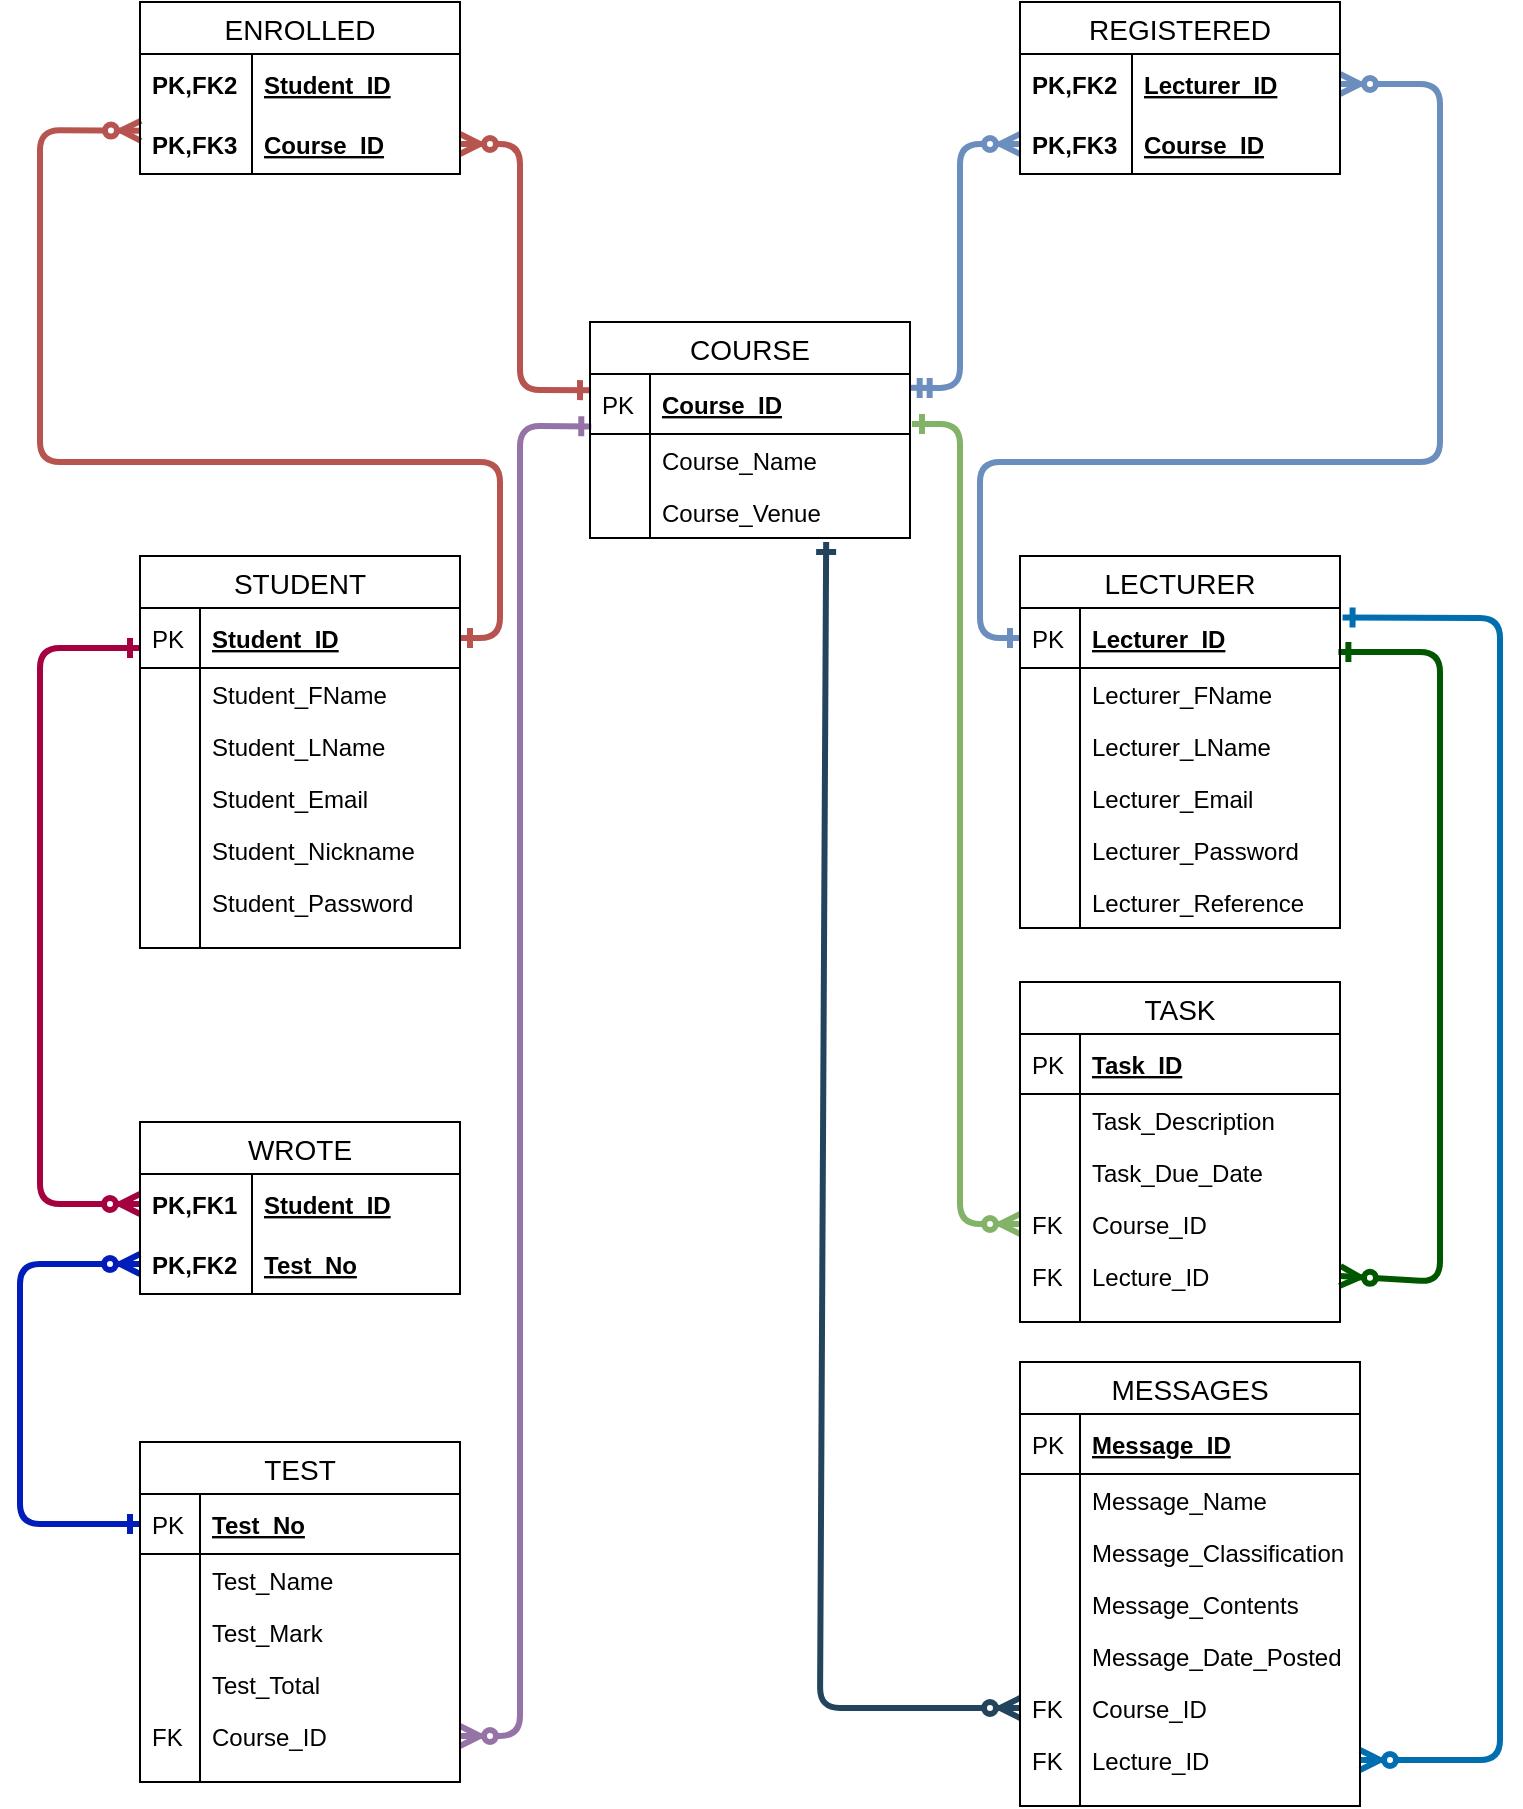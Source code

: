 <mxfile version="12.6.5" type="device"><diagram id="_vfQ7lBHhyUM1yDh3elb" name="Page-1"><mxGraphModel dx="1024" dy="632" grid="1" gridSize="10" guides="1" tooltips="1" connect="1" arrows="1" fold="1" page="1" pageScale="1" pageWidth="850" pageHeight="1100" math="0" shadow="0"><root><mxCell id="0"/><mxCell id="1" parent="0"/><mxCell id="uqM5qE4JS-SVv10I1whn-66" value="" style="fontSize=12;html=1;endArrow=ERone;endFill=1;startArrow=ERzeroToMany;startFill=1;exitX=0.003;exitY=1.28;exitDx=0;exitDy=0;entryX=1;entryY=0.5;entryDx=0;entryDy=0;strokeWidth=3;fillColor=#f8cecc;strokeColor=#b85450;exitPerimeter=0;" parent="1" target="uqM5qE4JS-SVv10I1whn-2" edge="1"><mxGeometry width="100" height="100" relative="1" as="geometry"><mxPoint x="130.48" y="274.4" as="sourcePoint"/><mxPoint x="360" y="530" as="targetPoint"/><Array as="points"><mxPoint x="80" y="274"/><mxPoint x="80" y="440"/><mxPoint x="310" y="440"/><mxPoint x="310" y="528"/></Array></mxGeometry></mxCell><mxCell id="uqM5qE4JS-SVv10I1whn-68" value="" style="fontSize=12;html=1;endArrow=ERone;endFill=1;startArrow=ERzeroToMany;startFill=1;entryX=0;entryY=0.269;entryDx=0;entryDy=0;exitX=1;exitY=0.5;exitDx=0;exitDy=0;entryPerimeter=0;strokeWidth=3;fillColor=#f8cecc;strokeColor=#b85450;" parent="1" source="uqM5qE4JS-SVv10I1whn-55" target="uqM5qE4JS-SVv10I1whn-40" edge="1"><mxGeometry width="100" height="100" relative="1" as="geometry"><mxPoint x="380" y="807" as="sourcePoint"/><mxPoint x="380" y="530" as="targetPoint"/><Array as="points"><mxPoint x="320" y="281"/><mxPoint x="320" y="404"/></Array></mxGeometry></mxCell><mxCell id="uqM5qE4JS-SVv10I1whn-69" value="" style="fontSize=12;html=1;endArrow=ERone;endFill=1;startArrow=ERzeroToMany;startFill=1;exitX=1;exitY=0.5;exitDx=0;exitDy=0;entryX=0;entryY=0.5;entryDx=0;entryDy=0;strokeWidth=3;fillColor=#dae8fc;strokeColor=#6c8ebf;" parent="1" source="uqM5qE4JS-SVv10I1whn-144" target="uqM5qE4JS-SVv10I1whn-23" edge="1"><mxGeometry width="100" height="100" relative="1" as="geometry"><mxPoint x="750" y="527" as="sourcePoint"/><mxPoint x="730" y="520" as="targetPoint"/><Array as="points"><mxPoint x="780" y="251"/><mxPoint x="780" y="440"/><mxPoint x="550" y="440"/><mxPoint x="550" y="528"/></Array></mxGeometry></mxCell><mxCell id="uqM5qE4JS-SVv10I1whn-70" value="" style="fontSize=12;html=1;endArrow=ERmandOne;endFill=0;startArrow=ERzeroToMany;startFill=1;entryX=0.999;entryY=0.231;entryDx=0;entryDy=0;exitX=0;exitY=0.5;exitDx=0;exitDy=0;entryPerimeter=0;strokeWidth=3;fillColor=#dae8fc;strokeColor=#6c8ebf;" parent="1" source="uqM5qE4JS-SVv10I1whn-62" target="uqM5qE4JS-SVv10I1whn-40" edge="1"><mxGeometry width="100" height="100" relative="1" as="geometry"><mxPoint x="515" y="557" as="sourcePoint"/><mxPoint x="580" y="410" as="targetPoint"/><Array as="points"><mxPoint x="540" y="281"/><mxPoint x="540" y="403"/></Array></mxGeometry></mxCell><mxCell id="uqM5qE4JS-SVv10I1whn-84" value="" style="fontSize=12;html=1;endArrow=ERzeroToMany;startArrow=ERone;strokeWidth=3;fillColor=#d5e8d4;strokeColor=#82b366;entryX=0;entryY=0.5;entryDx=0;entryDy=0;startFill=0;" parent="1" target="uqM5qE4JS-SVv10I1whn-82" edge="1"><mxGeometry width="100" height="100" relative="1" as="geometry"><mxPoint x="516" y="421" as="sourcePoint"/><mxPoint x="480" y="550" as="targetPoint"/><Array as="points"><mxPoint x="540" y="421"/><mxPoint x="540" y="821"/></Array></mxGeometry></mxCell><mxCell id="uqM5qE4JS-SVv10I1whn-105" value="" style="fontSize=12;html=1;endArrow=ERone;endFill=1;startArrow=ERzeroToMany;startFill=1;exitX=0;exitY=0.5;exitDx=0;exitDy=0;strokeWidth=3;fillColor=#0050ef;strokeColor=#001DBC;entryX=0;entryY=0.5;entryDx=0;entryDy=0;" parent="1" source="uqM5qE4JS-SVv10I1whn-101" target="uqM5qE4JS-SVv10I1whn-86" edge="1"><mxGeometry width="100" height="100" relative="1" as="geometry"><mxPoint x="110" y="900" as="sourcePoint"/><mxPoint x="90" y="1000" as="targetPoint"/><Array as="points"><mxPoint x="70" y="841"/><mxPoint x="70" y="971"/></Array></mxGeometry></mxCell><mxCell id="uqM5qE4JS-SVv10I1whn-106" value="" style="fontSize=12;html=1;endArrow=ERone;endFill=1;startArrow=ERzeroToMany;startFill=1;exitX=0;exitY=0.5;exitDx=0;exitDy=0;strokeWidth=3;fillColor=#d80073;strokeColor=#A50040;" parent="1" source="uqM5qE4JS-SVv10I1whn-99" edge="1"><mxGeometry width="100" height="100" relative="1" as="geometry"><mxPoint x="130" y="816" as="sourcePoint"/><mxPoint x="130" y="533.0" as="targetPoint"/><Array as="points"><mxPoint x="80" y="811"/><mxPoint x="80" y="533"/></Array></mxGeometry></mxCell><mxCell id="uqM5qE4JS-SVv10I1whn-108" value="" style="fontSize=12;html=1;endArrow=ERzeroToMany;startArrow=ERone;exitX=0.004;exitY=0.873;exitDx=0;exitDy=0;exitPerimeter=0;strokeWidth=3;fillColor=#e1d5e7;strokeColor=#9673a6;startFill=0;entryX=1;entryY=0.5;entryDx=0;entryDy=0;" parent="1" source="uqM5qE4JS-SVv10I1whn-40" target="uqM5qE4JS-SVv10I1whn-109" edge="1"><mxGeometry width="100" height="100" relative="1" as="geometry"><mxPoint x="530.0" y="580" as="sourcePoint"/><mxPoint x="320" y="1080" as="targetPoint"/><Array as="points"><mxPoint x="320" y="422"/><mxPoint x="320" y="910"/><mxPoint x="320" y="1077"/></Array></mxGeometry></mxCell><mxCell id="uqM5qE4JS-SVv10I1whn-113" value="" style="fontSize=12;html=1;endArrow=ERone;endFill=1;startArrow=ERzeroToMany;startFill=1;entryX=0.995;entryY=0.732;entryDx=0;entryDy=0;entryPerimeter=0;exitX=1;exitY=0.5;exitDx=0;exitDy=0;strokeWidth=3;fillColor=#008a00;strokeColor=#005700;" parent="1" source="uqM5qE4JS-SVv10I1whn-111" target="uqM5qE4JS-SVv10I1whn-23" edge="1"><mxGeometry width="100" height="100" relative="1" as="geometry"><mxPoint x="740" y="730" as="sourcePoint"/><mxPoint x="760" y="539" as="targetPoint"/><Array as="points"><mxPoint x="780" y="850"/><mxPoint x="780" y="535"/></Array></mxGeometry></mxCell><mxCell id="uqM5qE4JS-SVv10I1whn-39" value="COURSE" style="swimlane;fontStyle=0;childLayout=stackLayout;horizontal=1;startSize=26;horizontalStack=0;resizeParent=1;resizeParentMax=0;resizeLast=0;collapsible=1;marginBottom=0;align=center;fontSize=14;" parent="1" vertex="1"><mxGeometry x="355" y="370" width="160" height="108" as="geometry"/></mxCell><mxCell id="uqM5qE4JS-SVv10I1whn-40" value="Course_ID" style="shape=partialRectangle;top=0;left=0;right=0;bottom=1;align=left;verticalAlign=middle;fillColor=none;spacingLeft=34;spacingRight=4;overflow=hidden;rotatable=0;points=[[0,0.5],[1,0.5]];portConstraint=eastwest;dropTarget=0;fontStyle=5;fontSize=12;" parent="uqM5qE4JS-SVv10I1whn-39" vertex="1"><mxGeometry y="26" width="160" height="30" as="geometry"/></mxCell><mxCell id="uqM5qE4JS-SVv10I1whn-41" value="PK" style="shape=partialRectangle;top=0;left=0;bottom=0;fillColor=none;align=left;verticalAlign=middle;spacingLeft=4;spacingRight=4;overflow=hidden;rotatable=0;points=[];portConstraint=eastwest;part=1;fontSize=12;" parent="uqM5qE4JS-SVv10I1whn-40" vertex="1" connectable="0"><mxGeometry width="30" height="30" as="geometry"/></mxCell><mxCell id="uqM5qE4JS-SVv10I1whn-42" value="Course_Name" style="shape=partialRectangle;top=0;left=0;right=0;bottom=0;align=left;verticalAlign=top;fillColor=none;spacingLeft=34;spacingRight=4;overflow=hidden;rotatable=0;points=[[0,0.5],[1,0.5]];portConstraint=eastwest;dropTarget=0;fontSize=12;" parent="uqM5qE4JS-SVv10I1whn-39" vertex="1"><mxGeometry y="56" width="160" height="26" as="geometry"/></mxCell><mxCell id="uqM5qE4JS-SVv10I1whn-43" value="" style="shape=partialRectangle;top=0;left=0;bottom=0;fillColor=none;align=left;verticalAlign=top;spacingLeft=4;spacingRight=4;overflow=hidden;rotatable=0;points=[];portConstraint=eastwest;part=1;fontSize=12;" parent="uqM5qE4JS-SVv10I1whn-42" vertex="1" connectable="0"><mxGeometry width="30" height="26" as="geometry"/></mxCell><mxCell id="uqM5qE4JS-SVv10I1whn-46" value="Course_Venue" style="shape=partialRectangle;top=0;left=0;right=0;bottom=0;align=left;verticalAlign=top;fillColor=none;spacingLeft=34;spacingRight=4;overflow=hidden;rotatable=0;points=[[0,0.5],[1,0.5]];portConstraint=eastwest;dropTarget=0;fontSize=12;" parent="uqM5qE4JS-SVv10I1whn-39" vertex="1"><mxGeometry y="82" width="160" height="26" as="geometry"/></mxCell><mxCell id="uqM5qE4JS-SVv10I1whn-47" value="" style="shape=partialRectangle;top=0;left=0;bottom=0;fillColor=none;align=left;verticalAlign=top;spacingLeft=4;spacingRight=4;overflow=hidden;rotatable=0;points=[];portConstraint=eastwest;part=1;fontSize=12;" parent="uqM5qE4JS-SVv10I1whn-46" vertex="1" connectable="0"><mxGeometry width="30" height="26" as="geometry"/></mxCell><mxCell id="uqM5qE4JS-SVv10I1whn-52" value="ENROLLED" style="swimlane;fontStyle=0;childLayout=stackLayout;horizontal=1;startSize=26;horizontalStack=0;resizeParent=1;resizeParentMax=0;resizeLast=0;collapsible=1;marginBottom=0;align=center;fontSize=14;" parent="1" vertex="1"><mxGeometry x="130" y="210" width="160" height="86" as="geometry"/></mxCell><mxCell id="uqM5qE4JS-SVv10I1whn-147" value="Student_ID" style="shape=partialRectangle;top=0;left=0;right=0;bottom=0;align=left;verticalAlign=middle;fillColor=none;spacingLeft=60;spacingRight=4;overflow=hidden;rotatable=0;points=[[0,0.5],[1,0.5]];portConstraint=eastwest;dropTarget=0;fontStyle=5;fontSize=12;" parent="uqM5qE4JS-SVv10I1whn-52" vertex="1"><mxGeometry y="26" width="160" height="30" as="geometry"/></mxCell><mxCell id="uqM5qE4JS-SVv10I1whn-148" value="PK,FK2" style="shape=partialRectangle;fontStyle=1;top=0;left=0;bottom=0;fillColor=none;align=left;verticalAlign=middle;spacingLeft=4;spacingRight=4;overflow=hidden;rotatable=0;points=[];portConstraint=eastwest;part=1;fontSize=12;" parent="uqM5qE4JS-SVv10I1whn-147" vertex="1" connectable="0"><mxGeometry width="56" height="30" as="geometry"/></mxCell><mxCell id="uqM5qE4JS-SVv10I1whn-55" value="Course_ID" style="shape=partialRectangle;top=0;left=0;right=0;bottom=1;align=left;verticalAlign=middle;fillColor=none;spacingLeft=60;spacingRight=4;overflow=hidden;rotatable=0;points=[[0,0.5],[1,0.5]];portConstraint=eastwest;dropTarget=0;fontStyle=5;fontSize=12;" parent="uqM5qE4JS-SVv10I1whn-52" vertex="1"><mxGeometry y="56" width="160" height="30" as="geometry"/></mxCell><mxCell id="uqM5qE4JS-SVv10I1whn-56" value="PK,FK3" style="shape=partialRectangle;fontStyle=1;top=0;left=0;bottom=0;fillColor=none;align=left;verticalAlign=middle;spacingLeft=4;spacingRight=4;overflow=hidden;rotatable=0;points=[];portConstraint=eastwest;part=1;fontSize=12;" parent="uqM5qE4JS-SVv10I1whn-55" vertex="1" connectable="0"><mxGeometry width="56" height="30" as="geometry"/></mxCell><mxCell id="uqM5qE4JS-SVv10I1whn-1" value="STUDENT" style="swimlane;fontStyle=0;childLayout=stackLayout;horizontal=1;startSize=26;horizontalStack=0;resizeParent=1;resizeParentMax=0;resizeLast=0;collapsible=1;marginBottom=0;align=center;fontSize=14;" parent="1" vertex="1"><mxGeometry x="130" y="487" width="160" height="196" as="geometry"/></mxCell><mxCell id="uqM5qE4JS-SVv10I1whn-2" value="Student_ID" style="shape=partialRectangle;top=0;left=0;right=0;bottom=1;align=left;verticalAlign=middle;fillColor=none;spacingLeft=34;spacingRight=4;overflow=hidden;rotatable=0;points=[[0,0.5],[1,0.5]];portConstraint=eastwest;dropTarget=0;fontStyle=5;fontSize=12;" parent="uqM5qE4JS-SVv10I1whn-1" vertex="1"><mxGeometry y="26" width="160" height="30" as="geometry"/></mxCell><mxCell id="uqM5qE4JS-SVv10I1whn-3" value="PK" style="shape=partialRectangle;top=0;left=0;bottom=0;fillColor=none;align=left;verticalAlign=middle;spacingLeft=4;spacingRight=4;overflow=hidden;rotatable=0;points=[];portConstraint=eastwest;part=1;fontSize=12;" parent="uqM5qE4JS-SVv10I1whn-2" vertex="1" connectable="0"><mxGeometry width="30" height="30" as="geometry"/></mxCell><mxCell id="uqM5qE4JS-SVv10I1whn-4" value="Student_FName" style="shape=partialRectangle;top=0;left=0;right=0;bottom=0;align=left;verticalAlign=top;fillColor=none;spacingLeft=34;spacingRight=4;overflow=hidden;rotatable=0;points=[[0,0.5],[1,0.5]];portConstraint=eastwest;dropTarget=0;fontSize=12;" parent="uqM5qE4JS-SVv10I1whn-1" vertex="1"><mxGeometry y="56" width="160" height="26" as="geometry"/></mxCell><mxCell id="uqM5qE4JS-SVv10I1whn-5" value="" style="shape=partialRectangle;top=0;left=0;bottom=0;fillColor=none;align=left;verticalAlign=top;spacingLeft=4;spacingRight=4;overflow=hidden;rotatable=0;points=[];portConstraint=eastwest;part=1;fontSize=12;" parent="uqM5qE4JS-SVv10I1whn-4" vertex="1" connectable="0"><mxGeometry width="30" height="26" as="geometry"/></mxCell><mxCell id="uqM5qE4JS-SVv10I1whn-6" value="Student_LName" style="shape=partialRectangle;top=0;left=0;right=0;bottom=0;align=left;verticalAlign=top;fillColor=none;spacingLeft=34;spacingRight=4;overflow=hidden;rotatable=0;points=[[0,0.5],[1,0.5]];portConstraint=eastwest;dropTarget=0;fontSize=12;" parent="uqM5qE4JS-SVv10I1whn-1" vertex="1"><mxGeometry y="82" width="160" height="26" as="geometry"/></mxCell><mxCell id="uqM5qE4JS-SVv10I1whn-7" value="" style="shape=partialRectangle;top=0;left=0;bottom=0;fillColor=none;align=left;verticalAlign=top;spacingLeft=4;spacingRight=4;overflow=hidden;rotatable=0;points=[];portConstraint=eastwest;part=1;fontSize=12;" parent="uqM5qE4JS-SVv10I1whn-6" vertex="1" connectable="0"><mxGeometry width="30" height="26" as="geometry"/></mxCell><mxCell id="uqM5qE4JS-SVv10I1whn-168" value="Student_Email" style="shape=partialRectangle;top=0;left=0;right=0;bottom=0;align=left;verticalAlign=top;fillColor=none;spacingLeft=34;spacingRight=4;overflow=hidden;rotatable=0;points=[[0,0.5],[1,0.5]];portConstraint=eastwest;dropTarget=0;fontSize=12;" parent="uqM5qE4JS-SVv10I1whn-1" vertex="1"><mxGeometry y="108" width="160" height="26" as="geometry"/></mxCell><mxCell id="uqM5qE4JS-SVv10I1whn-169" value="" style="shape=partialRectangle;top=0;left=0;bottom=0;fillColor=none;align=left;verticalAlign=top;spacingLeft=4;spacingRight=4;overflow=hidden;rotatable=0;points=[];portConstraint=eastwest;part=1;fontSize=12;" parent="uqM5qE4JS-SVv10I1whn-168" vertex="1" connectable="0"><mxGeometry width="30" height="26" as="geometry"/></mxCell><mxCell id="uqM5qE4JS-SVv10I1whn-18" value="Student_Nickname" style="shape=partialRectangle;top=0;left=0;right=0;bottom=0;align=left;verticalAlign=top;fillColor=none;spacingLeft=34;spacingRight=4;overflow=hidden;rotatable=0;points=[[0,0.5],[1,0.5]];portConstraint=eastwest;dropTarget=0;fontSize=12;" parent="uqM5qE4JS-SVv10I1whn-1" vertex="1"><mxGeometry y="134" width="160" height="26" as="geometry"/></mxCell><mxCell id="uqM5qE4JS-SVv10I1whn-19" value="" style="shape=partialRectangle;top=0;left=0;bottom=0;fillColor=none;align=left;verticalAlign=top;spacingLeft=4;spacingRight=4;overflow=hidden;rotatable=0;points=[];portConstraint=eastwest;part=1;fontSize=12;" parent="uqM5qE4JS-SVv10I1whn-18" vertex="1" connectable="0"><mxGeometry width="30" height="26" as="geometry"/></mxCell><mxCell id="uqM5qE4JS-SVv10I1whn-14" value="Student_Password" style="shape=partialRectangle;top=0;left=0;right=0;bottom=0;align=left;verticalAlign=top;fillColor=none;spacingLeft=34;spacingRight=4;overflow=hidden;rotatable=0;points=[[0,0.5],[1,0.5]];portConstraint=eastwest;dropTarget=0;fontSize=12;" parent="uqM5qE4JS-SVv10I1whn-1" vertex="1"><mxGeometry y="160" width="160" height="26" as="geometry"/></mxCell><mxCell id="uqM5qE4JS-SVv10I1whn-15" value="" style="shape=partialRectangle;top=0;left=0;bottom=0;fillColor=none;align=left;verticalAlign=top;spacingLeft=4;spacingRight=4;overflow=hidden;rotatable=0;points=[];portConstraint=eastwest;part=1;fontSize=12;" parent="uqM5qE4JS-SVv10I1whn-14" vertex="1" connectable="0"><mxGeometry width="30" height="26" as="geometry"/></mxCell><mxCell id="uqM5qE4JS-SVv10I1whn-10" value="" style="shape=partialRectangle;top=0;left=0;right=0;bottom=0;align=left;verticalAlign=top;fillColor=none;spacingLeft=34;spacingRight=4;overflow=hidden;rotatable=0;points=[[0,0.5],[1,0.5]];portConstraint=eastwest;dropTarget=0;fontSize=12;" parent="uqM5qE4JS-SVv10I1whn-1" vertex="1"><mxGeometry y="186" width="160" height="10" as="geometry"/></mxCell><mxCell id="uqM5qE4JS-SVv10I1whn-11" value="" style="shape=partialRectangle;top=0;left=0;bottom=0;fillColor=none;align=left;verticalAlign=top;spacingLeft=4;spacingRight=4;overflow=hidden;rotatable=0;points=[];portConstraint=eastwest;part=1;fontSize=12;" parent="uqM5qE4JS-SVv10I1whn-10" vertex="1" connectable="0"><mxGeometry width="30" height="10" as="geometry"/></mxCell><mxCell id="uqM5qE4JS-SVv10I1whn-59" value="REGISTERED" style="swimlane;fontStyle=0;childLayout=stackLayout;horizontal=1;startSize=26;horizontalStack=0;resizeParent=1;resizeParentMax=0;resizeLast=0;collapsible=1;marginBottom=0;align=center;fontSize=14;" parent="1" vertex="1"><mxGeometry x="570" y="210" width="160" height="86" as="geometry"/></mxCell><mxCell id="uqM5qE4JS-SVv10I1whn-144" value="Lecturer_ID" style="shape=partialRectangle;top=0;left=0;right=0;bottom=0;align=left;verticalAlign=middle;fillColor=none;spacingLeft=60;spacingRight=4;overflow=hidden;rotatable=0;points=[[0,0.5],[1,0.5]];portConstraint=eastwest;dropTarget=0;fontStyle=5;fontSize=12;" parent="uqM5qE4JS-SVv10I1whn-59" vertex="1"><mxGeometry y="26" width="160" height="30" as="geometry"/></mxCell><mxCell id="uqM5qE4JS-SVv10I1whn-145" value="PK,FK2" style="shape=partialRectangle;fontStyle=1;top=0;left=0;bottom=0;fillColor=none;align=left;verticalAlign=middle;spacingLeft=4;spacingRight=4;overflow=hidden;rotatable=0;points=[];portConstraint=eastwest;part=1;fontSize=12;" parent="uqM5qE4JS-SVv10I1whn-144" vertex="1" connectable="0"><mxGeometry width="56" height="30" as="geometry"/></mxCell><mxCell id="uqM5qE4JS-SVv10I1whn-62" value="Course_ID" style="shape=partialRectangle;top=0;left=0;right=0;bottom=1;align=left;verticalAlign=middle;fillColor=none;spacingLeft=60;spacingRight=4;overflow=hidden;rotatable=0;points=[[0,0.5],[1,0.5]];portConstraint=eastwest;dropTarget=0;fontStyle=5;fontSize=12;" parent="uqM5qE4JS-SVv10I1whn-59" vertex="1"><mxGeometry y="56" width="160" height="30" as="geometry"/></mxCell><mxCell id="uqM5qE4JS-SVv10I1whn-63" value="PK,FK3" style="shape=partialRectangle;fontStyle=1;top=0;left=0;bottom=0;fillColor=none;align=left;verticalAlign=middle;spacingLeft=4;spacingRight=4;overflow=hidden;rotatable=0;points=[];portConstraint=eastwest;part=1;fontSize=12;" parent="uqM5qE4JS-SVv10I1whn-62" vertex="1" connectable="0"><mxGeometry width="56" height="30" as="geometry"/></mxCell><mxCell id="uqM5qE4JS-SVv10I1whn-22" value="LECTURER" style="swimlane;fontStyle=0;childLayout=stackLayout;horizontal=1;startSize=26;horizontalStack=0;resizeParent=1;resizeParentMax=0;resizeLast=0;collapsible=1;marginBottom=0;align=center;fontSize=14;" parent="1" vertex="1"><mxGeometry x="570" y="487" width="160" height="186" as="geometry"/></mxCell><mxCell id="uqM5qE4JS-SVv10I1whn-23" value="Lecturer_ID" style="shape=partialRectangle;top=0;left=0;right=0;bottom=1;align=left;verticalAlign=middle;fillColor=none;spacingLeft=34;spacingRight=4;overflow=hidden;rotatable=0;points=[[0,0.5],[1,0.5]];portConstraint=eastwest;dropTarget=0;fontStyle=5;fontSize=12;" parent="uqM5qE4JS-SVv10I1whn-22" vertex="1"><mxGeometry y="26" width="160" height="30" as="geometry"/></mxCell><mxCell id="uqM5qE4JS-SVv10I1whn-24" value="PK" style="shape=partialRectangle;top=0;left=0;bottom=0;fillColor=none;align=left;verticalAlign=middle;spacingLeft=4;spacingRight=4;overflow=hidden;rotatable=0;points=[];portConstraint=eastwest;part=1;fontSize=12;" parent="uqM5qE4JS-SVv10I1whn-23" vertex="1" connectable="0"><mxGeometry width="30" height="30" as="geometry"/></mxCell><mxCell id="uqM5qE4JS-SVv10I1whn-25" value="Lecturer_FName" style="shape=partialRectangle;top=0;left=0;right=0;bottom=0;align=left;verticalAlign=top;fillColor=none;spacingLeft=34;spacingRight=4;overflow=hidden;rotatable=0;points=[[0,0.5],[1,0.5]];portConstraint=eastwest;dropTarget=0;fontSize=12;" parent="uqM5qE4JS-SVv10I1whn-22" vertex="1"><mxGeometry y="56" width="160" height="26" as="geometry"/></mxCell><mxCell id="uqM5qE4JS-SVv10I1whn-26" value="" style="shape=partialRectangle;top=0;left=0;bottom=0;fillColor=none;align=left;verticalAlign=top;spacingLeft=4;spacingRight=4;overflow=hidden;rotatable=0;points=[];portConstraint=eastwest;part=1;fontSize=12;" parent="uqM5qE4JS-SVv10I1whn-25" vertex="1" connectable="0"><mxGeometry width="30" height="26" as="geometry"/></mxCell><mxCell id="uqM5qE4JS-SVv10I1whn-27" value="Lecturer_LName" style="shape=partialRectangle;top=0;left=0;right=0;bottom=0;align=left;verticalAlign=top;fillColor=none;spacingLeft=34;spacingRight=4;overflow=hidden;rotatable=0;points=[[0,0.5],[1,0.5]];portConstraint=eastwest;dropTarget=0;fontSize=12;" parent="uqM5qE4JS-SVv10I1whn-22" vertex="1"><mxGeometry y="82" width="160" height="26" as="geometry"/></mxCell><mxCell id="uqM5qE4JS-SVv10I1whn-28" value="" style="shape=partialRectangle;top=0;left=0;bottom=0;fillColor=none;align=left;verticalAlign=top;spacingLeft=4;spacingRight=4;overflow=hidden;rotatable=0;points=[];portConstraint=eastwest;part=1;fontSize=12;" parent="uqM5qE4JS-SVv10I1whn-27" vertex="1" connectable="0"><mxGeometry width="30" height="26" as="geometry"/></mxCell><mxCell id="uqM5qE4JS-SVv10I1whn-170" value="Lecturer_Email" style="shape=partialRectangle;top=0;left=0;right=0;bottom=0;align=left;verticalAlign=top;fillColor=none;spacingLeft=34;spacingRight=4;overflow=hidden;rotatable=0;points=[[0,0.5],[1,0.5]];portConstraint=eastwest;dropTarget=0;fontSize=12;" parent="uqM5qE4JS-SVv10I1whn-22" vertex="1"><mxGeometry y="108" width="160" height="26" as="geometry"/></mxCell><mxCell id="uqM5qE4JS-SVv10I1whn-171" value="" style="shape=partialRectangle;top=0;left=0;bottom=0;fillColor=none;align=left;verticalAlign=top;spacingLeft=4;spacingRight=4;overflow=hidden;rotatable=0;points=[];portConstraint=eastwest;part=1;fontSize=12;" parent="uqM5qE4JS-SVv10I1whn-170" vertex="1" connectable="0"><mxGeometry width="30" height="26" as="geometry"/></mxCell><mxCell id="uqM5qE4JS-SVv10I1whn-35" value="Lecturer_Password" style="shape=partialRectangle;top=0;left=0;right=0;bottom=0;align=left;verticalAlign=top;fillColor=none;spacingLeft=34;spacingRight=4;overflow=hidden;rotatable=0;points=[[0,0.5],[1,0.5]];portConstraint=eastwest;dropTarget=0;fontSize=12;" parent="uqM5qE4JS-SVv10I1whn-22" vertex="1"><mxGeometry y="134" width="160" height="26" as="geometry"/></mxCell><mxCell id="uqM5qE4JS-SVv10I1whn-36" value="" style="shape=partialRectangle;top=0;left=0;bottom=0;fillColor=none;align=left;verticalAlign=top;spacingLeft=4;spacingRight=4;overflow=hidden;rotatable=0;points=[];portConstraint=eastwest;part=1;fontSize=12;" parent="uqM5qE4JS-SVv10I1whn-35" vertex="1" connectable="0"><mxGeometry width="30" height="26" as="geometry"/></mxCell><mxCell id="uqM5qE4JS-SVv10I1whn-166" value="Lecturer_Reference" style="shape=partialRectangle;top=0;left=0;right=0;bottom=0;align=left;verticalAlign=top;fillColor=none;spacingLeft=34;spacingRight=4;overflow=hidden;rotatable=0;points=[[0,0.5],[1,0.5]];portConstraint=eastwest;dropTarget=0;fontSize=12;" parent="uqM5qE4JS-SVv10I1whn-22" vertex="1"><mxGeometry y="160" width="160" height="26" as="geometry"/></mxCell><mxCell id="uqM5qE4JS-SVv10I1whn-167" value="" style="shape=partialRectangle;top=0;left=0;bottom=0;fillColor=none;align=left;verticalAlign=top;spacingLeft=4;spacingRight=4;overflow=hidden;rotatable=0;points=[];portConstraint=eastwest;part=1;fontSize=12;" parent="uqM5qE4JS-SVv10I1whn-166" vertex="1" connectable="0"><mxGeometry width="30" height="26" as="geometry"/></mxCell><mxCell id="uqM5qE4JS-SVv10I1whn-98" value="WROTE" style="swimlane;fontStyle=0;childLayout=stackLayout;horizontal=1;startSize=26;horizontalStack=0;resizeParent=1;resizeParentMax=0;resizeLast=0;collapsible=1;marginBottom=0;align=center;fontSize=14;" parent="1" vertex="1"><mxGeometry x="130" y="770" width="160" height="86" as="geometry"/></mxCell><mxCell id="uqM5qE4JS-SVv10I1whn-99" value="Student_ID" style="shape=partialRectangle;top=0;left=0;right=0;bottom=0;align=left;verticalAlign=middle;fillColor=none;spacingLeft=60;spacingRight=4;overflow=hidden;rotatable=0;points=[[0,0.5],[1,0.5]];portConstraint=eastwest;dropTarget=0;fontStyle=5;fontSize=12;" parent="uqM5qE4JS-SVv10I1whn-98" vertex="1"><mxGeometry y="26" width="160" height="30" as="geometry"/></mxCell><mxCell id="uqM5qE4JS-SVv10I1whn-100" value="PK,FK1" style="shape=partialRectangle;fontStyle=1;top=0;left=0;bottom=0;fillColor=none;align=left;verticalAlign=middle;spacingLeft=4;spacingRight=4;overflow=hidden;rotatable=0;points=[];portConstraint=eastwest;part=1;fontSize=12;" parent="uqM5qE4JS-SVv10I1whn-99" vertex="1" connectable="0"><mxGeometry width="56" height="30" as="geometry"/></mxCell><mxCell id="uqM5qE4JS-SVv10I1whn-101" value="Test_No" style="shape=partialRectangle;top=0;left=0;right=0;bottom=1;align=left;verticalAlign=middle;fillColor=none;spacingLeft=60;spacingRight=4;overflow=hidden;rotatable=0;points=[[0,0.5],[1,0.5]];portConstraint=eastwest;dropTarget=0;fontStyle=5;fontSize=12;" parent="uqM5qE4JS-SVv10I1whn-98" vertex="1"><mxGeometry y="56" width="160" height="30" as="geometry"/></mxCell><mxCell id="uqM5qE4JS-SVv10I1whn-102" value="PK,FK2" style="shape=partialRectangle;fontStyle=1;top=0;left=0;bottom=0;fillColor=none;align=left;verticalAlign=middle;spacingLeft=4;spacingRight=4;overflow=hidden;rotatable=0;points=[];portConstraint=eastwest;part=1;fontSize=12;" parent="uqM5qE4JS-SVv10I1whn-101" vertex="1" connectable="0"><mxGeometry width="56" height="30" as="geometry"/></mxCell><mxCell id="uqM5qE4JS-SVv10I1whn-85" value="TEST" style="swimlane;fontStyle=0;childLayout=stackLayout;horizontal=1;startSize=26;horizontalStack=0;resizeParent=1;resizeParentMax=0;resizeLast=0;collapsible=1;marginBottom=0;align=center;fontSize=14;" parent="1" vertex="1"><mxGeometry x="130" y="930" width="160" height="170" as="geometry"/></mxCell><mxCell id="uqM5qE4JS-SVv10I1whn-86" value="Test_No" style="shape=partialRectangle;top=0;left=0;right=0;bottom=1;align=left;verticalAlign=middle;fillColor=none;spacingLeft=34;spacingRight=4;overflow=hidden;rotatable=0;points=[[0,0.5],[1,0.5]];portConstraint=eastwest;dropTarget=0;fontStyle=5;fontSize=12;" parent="uqM5qE4JS-SVv10I1whn-85" vertex="1"><mxGeometry y="26" width="160" height="30" as="geometry"/></mxCell><mxCell id="uqM5qE4JS-SVv10I1whn-87" value="PK" style="shape=partialRectangle;top=0;left=0;bottom=0;fillColor=none;align=left;verticalAlign=middle;spacingLeft=4;spacingRight=4;overflow=hidden;rotatable=0;points=[];portConstraint=eastwest;part=1;fontSize=12;" parent="uqM5qE4JS-SVv10I1whn-86" vertex="1" connectable="0"><mxGeometry width="30" height="30" as="geometry"/></mxCell><mxCell id="uqM5qE4JS-SVv10I1whn-88" value="Test_Name" style="shape=partialRectangle;top=0;left=0;right=0;bottom=0;align=left;verticalAlign=top;fillColor=none;spacingLeft=34;spacingRight=4;overflow=hidden;rotatable=0;points=[[0,0.5],[1,0.5]];portConstraint=eastwest;dropTarget=0;fontSize=12;" parent="uqM5qE4JS-SVv10I1whn-85" vertex="1"><mxGeometry y="56" width="160" height="26" as="geometry"/></mxCell><mxCell id="uqM5qE4JS-SVv10I1whn-89" value="" style="shape=partialRectangle;top=0;left=0;bottom=0;fillColor=none;align=left;verticalAlign=top;spacingLeft=4;spacingRight=4;overflow=hidden;rotatable=0;points=[];portConstraint=eastwest;part=1;fontSize=12;" parent="uqM5qE4JS-SVv10I1whn-88" vertex="1" connectable="0"><mxGeometry width="30" height="26" as="geometry"/></mxCell><mxCell id="uqM5qE4JS-SVv10I1whn-92" value="Test_Mark" style="shape=partialRectangle;top=0;left=0;right=0;bottom=0;align=left;verticalAlign=top;fillColor=none;spacingLeft=34;spacingRight=4;overflow=hidden;rotatable=0;points=[[0,0.5],[1,0.5]];portConstraint=eastwest;dropTarget=0;fontSize=12;" parent="uqM5qE4JS-SVv10I1whn-85" vertex="1"><mxGeometry y="82" width="160" height="26" as="geometry"/></mxCell><mxCell id="uqM5qE4JS-SVv10I1whn-93" value="" style="shape=partialRectangle;top=0;left=0;bottom=0;fillColor=none;align=left;verticalAlign=top;spacingLeft=4;spacingRight=4;overflow=hidden;rotatable=0;points=[];portConstraint=eastwest;part=1;fontSize=12;" parent="uqM5qE4JS-SVv10I1whn-92" vertex="1" connectable="0"><mxGeometry width="30" height="26" as="geometry"/></mxCell><mxCell id="uqM5qE4JS-SVv10I1whn-196" value="Test_Total" style="shape=partialRectangle;top=0;left=0;right=0;bottom=0;align=left;verticalAlign=top;fillColor=none;spacingLeft=34;spacingRight=4;overflow=hidden;rotatable=0;points=[[0,0.5],[1,0.5]];portConstraint=eastwest;dropTarget=0;fontSize=12;" parent="uqM5qE4JS-SVv10I1whn-85" vertex="1"><mxGeometry y="108" width="160" height="26" as="geometry"/></mxCell><mxCell id="uqM5qE4JS-SVv10I1whn-197" value="" style="shape=partialRectangle;top=0;left=0;bottom=0;fillColor=none;align=left;verticalAlign=top;spacingLeft=4;spacingRight=4;overflow=hidden;rotatable=0;points=[];portConstraint=eastwest;part=1;fontSize=12;" parent="uqM5qE4JS-SVv10I1whn-196" vertex="1" connectable="0"><mxGeometry width="30" height="26" as="geometry"/></mxCell><mxCell id="uqM5qE4JS-SVv10I1whn-109" value="Course_ID" style="shape=partialRectangle;top=0;left=0;right=0;bottom=0;align=left;verticalAlign=top;fillColor=none;spacingLeft=34;spacingRight=4;overflow=hidden;rotatable=0;points=[[0,0.5],[1,0.5]];portConstraint=eastwest;dropTarget=0;fontSize=12;" parent="uqM5qE4JS-SVv10I1whn-85" vertex="1"><mxGeometry y="134" width="160" height="26" as="geometry"/></mxCell><mxCell id="uqM5qE4JS-SVv10I1whn-110" value="FK" style="shape=partialRectangle;top=0;left=0;bottom=0;fillColor=none;align=left;verticalAlign=top;spacingLeft=4;spacingRight=4;overflow=hidden;rotatable=0;points=[];portConstraint=eastwest;part=1;fontSize=12;" parent="uqM5qE4JS-SVv10I1whn-109" vertex="1" connectable="0"><mxGeometry width="30" height="26" as="geometry"/></mxCell><mxCell id="uqM5qE4JS-SVv10I1whn-94" value="" style="shape=partialRectangle;top=0;left=0;right=0;bottom=0;align=left;verticalAlign=top;fillColor=none;spacingLeft=34;spacingRight=4;overflow=hidden;rotatable=0;points=[[0,0.5],[1,0.5]];portConstraint=eastwest;dropTarget=0;fontSize=12;" parent="uqM5qE4JS-SVv10I1whn-85" vertex="1"><mxGeometry y="160" width="160" height="10" as="geometry"/></mxCell><mxCell id="uqM5qE4JS-SVv10I1whn-95" value="" style="shape=partialRectangle;top=0;left=0;bottom=0;fillColor=none;align=left;verticalAlign=top;spacingLeft=4;spacingRight=4;overflow=hidden;rotatable=0;points=[];portConstraint=eastwest;part=1;fontSize=12;" parent="uqM5qE4JS-SVv10I1whn-94" vertex="1" connectable="0"><mxGeometry width="30" height="10" as="geometry"/></mxCell><mxCell id="uqM5qE4JS-SVv10I1whn-164" value="" style="fontSize=12;html=1;endArrow=ERzeroToMany;startArrow=ERone;strokeWidth=3;fillColor=#bac8d3;strokeColor=#23445d;entryX=0;entryY=0.5;entryDx=0;entryDy=0;exitX=0.738;exitY=1.077;exitDx=0;exitDy=0;exitPerimeter=0;startFill=0;" parent="1" source="uqM5qE4JS-SVv10I1whn-46" target="uqM5qE4JS-SVv10I1whn-158" edge="1"><mxGeometry width="100" height="100" relative="1" as="geometry"><mxPoint x="450" y="560" as="sourcePoint"/><mxPoint x="504" y="946" as="targetPoint"/><Array as="points"><mxPoint x="470" y="1063"/></Array></mxGeometry></mxCell><mxCell id="uqM5qE4JS-SVv10I1whn-165" value="" style="fontSize=12;html=1;endArrow=ERone;endFill=1;startArrow=ERzeroToMany;startFill=1;entryX=1.008;entryY=0.157;entryDx=0;entryDy=0;entryPerimeter=0;exitX=1;exitY=0.5;exitDx=0;exitDy=0;strokeWidth=3;fillColor=#1ba1e2;strokeColor=#006EAF;" parent="1" source="uqM5qE4JS-SVv10I1whn-160" target="uqM5qE4JS-SVv10I1whn-23" edge="1"><mxGeometry width="100" height="100" relative="1" as="geometry"><mxPoint x="770.8" y="808.04" as="sourcePoint"/><mxPoint x="770.0" y="510.0" as="targetPoint"/><Array as="points"><mxPoint x="810" y="1089"/><mxPoint x="810" y="518"/></Array></mxGeometry></mxCell><mxCell id="uqM5qE4JS-SVv10I1whn-71" value="TASK" style="swimlane;fontStyle=0;childLayout=stackLayout;horizontal=1;startSize=26;horizontalStack=0;resizeParent=1;resizeParentMax=0;resizeLast=0;collapsible=1;marginBottom=0;align=center;fontSize=14;" parent="1" vertex="1"><mxGeometry x="570" y="700" width="160" height="170" as="geometry"/></mxCell><mxCell id="uqM5qE4JS-SVv10I1whn-72" value="Task_ID" style="shape=partialRectangle;top=0;left=0;right=0;bottom=1;align=left;verticalAlign=middle;fillColor=none;spacingLeft=34;spacingRight=4;overflow=hidden;rotatable=0;points=[[0,0.5],[1,0.5]];portConstraint=eastwest;dropTarget=0;fontStyle=5;fontSize=12;" parent="uqM5qE4JS-SVv10I1whn-71" vertex="1"><mxGeometry y="26" width="160" height="30" as="geometry"/></mxCell><mxCell id="uqM5qE4JS-SVv10I1whn-73" value="PK" style="shape=partialRectangle;top=0;left=0;bottom=0;fillColor=none;align=left;verticalAlign=middle;spacingLeft=4;spacingRight=4;overflow=hidden;rotatable=0;points=[];portConstraint=eastwest;part=1;fontSize=12;" parent="uqM5qE4JS-SVv10I1whn-72" vertex="1" connectable="0"><mxGeometry width="30" height="30" as="geometry"/></mxCell><mxCell id="uqM5qE4JS-SVv10I1whn-74" value="Task_Description" style="shape=partialRectangle;top=0;left=0;right=0;bottom=0;align=left;verticalAlign=top;fillColor=none;spacingLeft=34;spacingRight=4;overflow=hidden;rotatable=0;points=[[0,0.5],[1,0.5]];portConstraint=eastwest;dropTarget=0;fontSize=12;" parent="uqM5qE4JS-SVv10I1whn-71" vertex="1"><mxGeometry y="56" width="160" height="26" as="geometry"/></mxCell><mxCell id="uqM5qE4JS-SVv10I1whn-75" value="" style="shape=partialRectangle;top=0;left=0;bottom=0;fillColor=none;align=left;verticalAlign=top;spacingLeft=4;spacingRight=4;overflow=hidden;rotatable=0;points=[];portConstraint=eastwest;part=1;fontSize=12;" parent="uqM5qE4JS-SVv10I1whn-74" vertex="1" connectable="0"><mxGeometry width="30" height="26" as="geometry"/></mxCell><mxCell id="uqM5qE4JS-SVv10I1whn-78" value="Task_Due_Date" style="shape=partialRectangle;top=0;left=0;right=0;bottom=0;align=left;verticalAlign=top;fillColor=none;spacingLeft=34;spacingRight=4;overflow=hidden;rotatable=0;points=[[0,0.5],[1,0.5]];portConstraint=eastwest;dropTarget=0;fontSize=12;" parent="uqM5qE4JS-SVv10I1whn-71" vertex="1"><mxGeometry y="82" width="160" height="26" as="geometry"/></mxCell><mxCell id="uqM5qE4JS-SVv10I1whn-79" value="" style="shape=partialRectangle;top=0;left=0;bottom=0;fillColor=none;align=left;verticalAlign=top;spacingLeft=4;spacingRight=4;overflow=hidden;rotatable=0;points=[];portConstraint=eastwest;part=1;fontSize=12;" parent="uqM5qE4JS-SVv10I1whn-78" vertex="1" connectable="0"><mxGeometry width="30" height="26" as="geometry"/></mxCell><mxCell id="uqM5qE4JS-SVv10I1whn-82" value="Course_ID" style="shape=partialRectangle;top=0;left=0;right=0;bottom=0;align=left;verticalAlign=top;fillColor=none;spacingLeft=34;spacingRight=4;overflow=hidden;rotatable=0;points=[[0,0.5],[1,0.5]];portConstraint=eastwest;dropTarget=0;fontSize=12;" parent="uqM5qE4JS-SVv10I1whn-71" vertex="1"><mxGeometry y="108" width="160" height="26" as="geometry"/></mxCell><mxCell id="uqM5qE4JS-SVv10I1whn-83" value="FK" style="shape=partialRectangle;top=0;left=0;bottom=0;fillColor=none;align=left;verticalAlign=top;spacingLeft=4;spacingRight=4;overflow=hidden;rotatable=0;points=[];portConstraint=eastwest;part=1;fontSize=12;" parent="uqM5qE4JS-SVv10I1whn-82" vertex="1" connectable="0"><mxGeometry width="30" height="26" as="geometry"/></mxCell><mxCell id="uqM5qE4JS-SVv10I1whn-111" value="Lecture_ID" style="shape=partialRectangle;top=0;left=0;right=0;bottom=0;align=left;verticalAlign=top;fillColor=none;spacingLeft=34;spacingRight=4;overflow=hidden;rotatable=0;points=[[0,0.5],[1,0.5]];portConstraint=eastwest;dropTarget=0;fontSize=12;" parent="uqM5qE4JS-SVv10I1whn-71" vertex="1"><mxGeometry y="134" width="160" height="26" as="geometry"/></mxCell><mxCell id="uqM5qE4JS-SVv10I1whn-112" value="FK" style="shape=partialRectangle;top=0;left=0;bottom=0;fillColor=none;align=left;verticalAlign=top;spacingLeft=4;spacingRight=4;overflow=hidden;rotatable=0;points=[];portConstraint=eastwest;part=1;fontSize=12;" parent="uqM5qE4JS-SVv10I1whn-111" vertex="1" connectable="0"><mxGeometry width="30" height="26" as="geometry"/></mxCell><mxCell id="uqM5qE4JS-SVv10I1whn-80" value="" style="shape=partialRectangle;top=0;left=0;right=0;bottom=0;align=left;verticalAlign=top;fillColor=none;spacingLeft=34;spacingRight=4;overflow=hidden;rotatable=0;points=[[0,0.5],[1,0.5]];portConstraint=eastwest;dropTarget=0;fontSize=12;" parent="uqM5qE4JS-SVv10I1whn-71" vertex="1"><mxGeometry y="160" width="160" height="10" as="geometry"/></mxCell><mxCell id="uqM5qE4JS-SVv10I1whn-81" value="" style="shape=partialRectangle;top=0;left=0;bottom=0;fillColor=none;align=left;verticalAlign=top;spacingLeft=4;spacingRight=4;overflow=hidden;rotatable=0;points=[];portConstraint=eastwest;part=1;fontSize=12;" parent="uqM5qE4JS-SVv10I1whn-80" vertex="1" connectable="0"><mxGeometry width="30" height="10" as="geometry"/></mxCell><mxCell id="uqM5qE4JS-SVv10I1whn-151" value="MESSAGES" style="swimlane;fontStyle=0;childLayout=stackLayout;horizontal=1;startSize=26;horizontalStack=0;resizeParent=1;resizeParentMax=0;resizeLast=0;collapsible=1;marginBottom=0;align=center;fontSize=14;" parent="1" vertex="1"><mxGeometry x="570" y="890" width="170" height="222" as="geometry"/></mxCell><mxCell id="uqM5qE4JS-SVv10I1whn-152" value="Message_ID" style="shape=partialRectangle;top=0;left=0;right=0;bottom=1;align=left;verticalAlign=middle;fillColor=none;spacingLeft=34;spacingRight=4;overflow=hidden;rotatable=0;points=[[0,0.5],[1,0.5]];portConstraint=eastwest;dropTarget=0;fontStyle=5;fontSize=12;" parent="uqM5qE4JS-SVv10I1whn-151" vertex="1"><mxGeometry y="26" width="170" height="30" as="geometry"/></mxCell><mxCell id="uqM5qE4JS-SVv10I1whn-153" value="PK" style="shape=partialRectangle;top=0;left=0;bottom=0;fillColor=none;align=left;verticalAlign=middle;spacingLeft=4;spacingRight=4;overflow=hidden;rotatable=0;points=[];portConstraint=eastwest;part=1;fontSize=12;" parent="uqM5qE4JS-SVv10I1whn-152" vertex="1" connectable="0"><mxGeometry width="30" height="30" as="geometry"/></mxCell><mxCell id="uqM5qE4JS-SVv10I1whn-154" value="Message_Name" style="shape=partialRectangle;top=0;left=0;right=0;bottom=0;align=left;verticalAlign=top;fillColor=none;spacingLeft=34;spacingRight=4;overflow=hidden;rotatable=0;points=[[0,0.5],[1,0.5]];portConstraint=eastwest;dropTarget=0;fontSize=12;" parent="uqM5qE4JS-SVv10I1whn-151" vertex="1"><mxGeometry y="56" width="170" height="26" as="geometry"/></mxCell><mxCell id="uqM5qE4JS-SVv10I1whn-155" value="" style="shape=partialRectangle;top=0;left=0;bottom=0;fillColor=none;align=left;verticalAlign=top;spacingLeft=4;spacingRight=4;overflow=hidden;rotatable=0;points=[];portConstraint=eastwest;part=1;fontSize=12;" parent="uqM5qE4JS-SVv10I1whn-154" vertex="1" connectable="0"><mxGeometry width="30" height="26" as="geometry"/></mxCell><mxCell id="uqM5qE4JS-SVv10I1whn-173" value="Message_Classification" style="shape=partialRectangle;top=0;left=0;right=0;bottom=0;align=left;verticalAlign=top;fillColor=none;spacingLeft=34;spacingRight=4;overflow=hidden;rotatable=0;points=[[0,0.5],[1,0.5]];portConstraint=eastwest;dropTarget=0;fontSize=12;" parent="uqM5qE4JS-SVv10I1whn-151" vertex="1"><mxGeometry y="82" width="170" height="26" as="geometry"/></mxCell><mxCell id="uqM5qE4JS-SVv10I1whn-174" value="" style="shape=partialRectangle;top=0;left=0;bottom=0;fillColor=none;align=left;verticalAlign=top;spacingLeft=4;spacingRight=4;overflow=hidden;rotatable=0;points=[];portConstraint=eastwest;part=1;fontSize=12;" parent="uqM5qE4JS-SVv10I1whn-173" vertex="1" connectable="0"><mxGeometry width="30" height="26" as="geometry"/></mxCell><mxCell id="uqM5qE4JS-SVv10I1whn-175" value="Message_Contents" style="shape=partialRectangle;top=0;left=0;right=0;bottom=0;align=left;verticalAlign=top;fillColor=none;spacingLeft=34;spacingRight=4;overflow=hidden;rotatable=0;points=[[0,0.5],[1,0.5]];portConstraint=eastwest;dropTarget=0;fontSize=12;" parent="uqM5qE4JS-SVv10I1whn-151" vertex="1"><mxGeometry y="108" width="170" height="26" as="geometry"/></mxCell><mxCell id="uqM5qE4JS-SVv10I1whn-176" value="" style="shape=partialRectangle;top=0;left=0;bottom=0;fillColor=none;align=left;verticalAlign=top;spacingLeft=4;spacingRight=4;overflow=hidden;rotatable=0;points=[];portConstraint=eastwest;part=1;fontSize=12;" parent="uqM5qE4JS-SVv10I1whn-175" vertex="1" connectable="0"><mxGeometry width="30" height="26" as="geometry"/></mxCell><mxCell id="uqM5qE4JS-SVv10I1whn-179" value="Message_Date_Posted" style="shape=partialRectangle;top=0;left=0;right=0;bottom=0;align=left;verticalAlign=top;fillColor=none;spacingLeft=34;spacingRight=4;overflow=hidden;rotatable=0;points=[[0,0.5],[1,0.5]];portConstraint=eastwest;dropTarget=0;fontSize=12;" parent="uqM5qE4JS-SVv10I1whn-151" vertex="1"><mxGeometry y="134" width="170" height="26" as="geometry"/></mxCell><mxCell id="uqM5qE4JS-SVv10I1whn-180" value="" style="shape=partialRectangle;top=0;left=0;bottom=0;fillColor=none;align=left;verticalAlign=top;spacingLeft=4;spacingRight=4;overflow=hidden;rotatable=0;points=[];portConstraint=eastwest;part=1;fontSize=12;" parent="uqM5qE4JS-SVv10I1whn-179" vertex="1" connectable="0"><mxGeometry width="30" height="26" as="geometry"/></mxCell><mxCell id="uqM5qE4JS-SVv10I1whn-158" value="Course_ID" style="shape=partialRectangle;top=0;left=0;right=0;bottom=0;align=left;verticalAlign=top;fillColor=none;spacingLeft=34;spacingRight=4;overflow=hidden;rotatable=0;points=[[0,0.5],[1,0.5]];portConstraint=eastwest;dropTarget=0;fontSize=12;" parent="uqM5qE4JS-SVv10I1whn-151" vertex="1"><mxGeometry y="160" width="170" height="26" as="geometry"/></mxCell><mxCell id="uqM5qE4JS-SVv10I1whn-159" value="FK" style="shape=partialRectangle;top=0;left=0;bottom=0;fillColor=none;align=left;verticalAlign=top;spacingLeft=4;spacingRight=4;overflow=hidden;rotatable=0;points=[];portConstraint=eastwest;part=1;fontSize=12;" parent="uqM5qE4JS-SVv10I1whn-158" vertex="1" connectable="0"><mxGeometry width="30" height="26" as="geometry"/></mxCell><mxCell id="uqM5qE4JS-SVv10I1whn-160" value="Lecture_ID" style="shape=partialRectangle;top=0;left=0;right=0;bottom=0;align=left;verticalAlign=top;fillColor=none;spacingLeft=34;spacingRight=4;overflow=hidden;rotatable=0;points=[[0,0.5],[1,0.5]];portConstraint=eastwest;dropTarget=0;fontSize=12;" parent="uqM5qE4JS-SVv10I1whn-151" vertex="1"><mxGeometry y="186" width="170" height="26" as="geometry"/></mxCell><mxCell id="uqM5qE4JS-SVv10I1whn-161" value="FK" style="shape=partialRectangle;top=0;left=0;bottom=0;fillColor=none;align=left;verticalAlign=top;spacingLeft=4;spacingRight=4;overflow=hidden;rotatable=0;points=[];portConstraint=eastwest;part=1;fontSize=12;" parent="uqM5qE4JS-SVv10I1whn-160" vertex="1" connectable="0"><mxGeometry width="30" height="26" as="geometry"/></mxCell><mxCell id="uqM5qE4JS-SVv10I1whn-162" value="" style="shape=partialRectangle;top=0;left=0;right=0;bottom=0;align=left;verticalAlign=top;fillColor=none;spacingLeft=34;spacingRight=4;overflow=hidden;rotatable=0;points=[[0,0.5],[1,0.5]];portConstraint=eastwest;dropTarget=0;fontSize=12;" parent="uqM5qE4JS-SVv10I1whn-151" vertex="1"><mxGeometry y="212" width="170" height="10" as="geometry"/></mxCell><mxCell id="uqM5qE4JS-SVv10I1whn-163" value="" style="shape=partialRectangle;top=0;left=0;bottom=0;fillColor=none;align=left;verticalAlign=top;spacingLeft=4;spacingRight=4;overflow=hidden;rotatable=0;points=[];portConstraint=eastwest;part=1;fontSize=12;" parent="uqM5qE4JS-SVv10I1whn-162" vertex="1" connectable="0"><mxGeometry width="30" height="10" as="geometry"/></mxCell></root></mxGraphModel></diagram></mxfile>